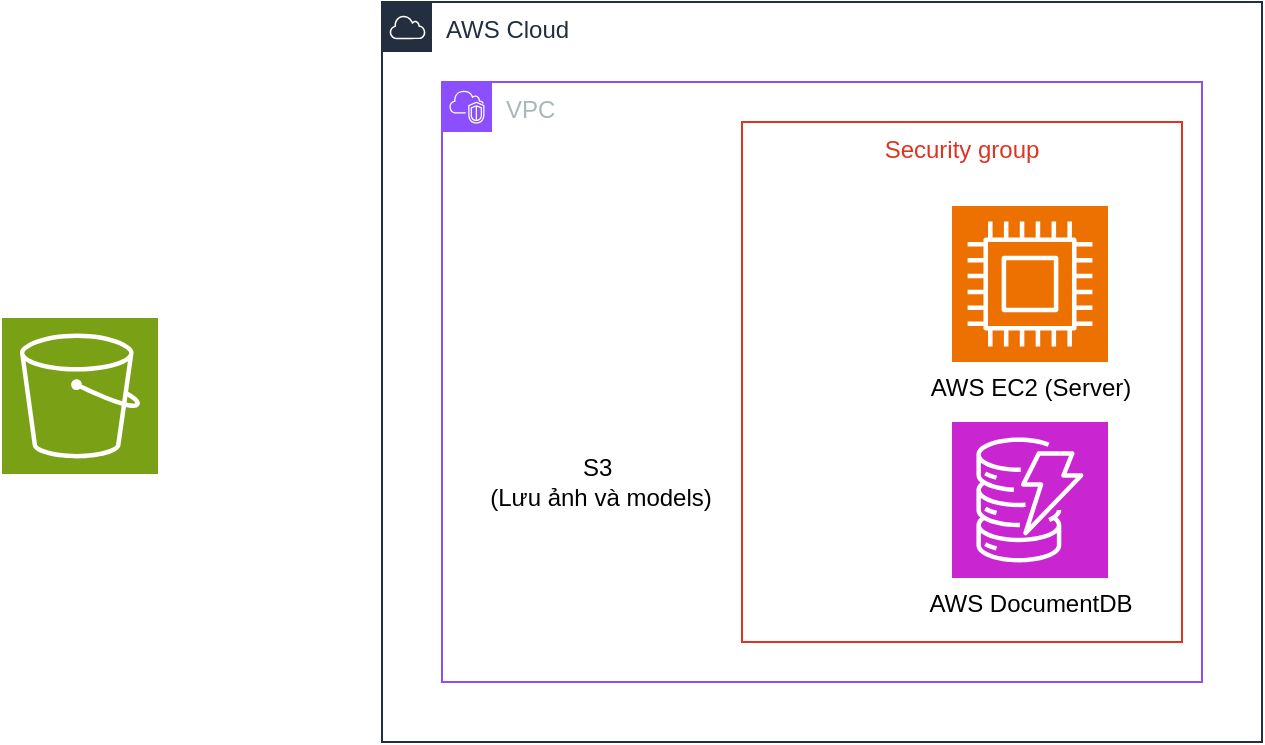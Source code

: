 <mxfile version="28.0.7">
  <diagram id="Ht1M8jgEwFfnCIfOTk4-" name="Page-1">
    <mxGraphModel dx="1021" dy="1488" grid="1" gridSize="10" guides="1" tooltips="1" connect="1" arrows="1" fold="1" page="1" pageScale="1" pageWidth="1169" pageHeight="827" math="0" shadow="0">
      <root>
        <mxCell id="0" />
        <mxCell id="1" parent="0" />
        <mxCell id="nc4VjtnP2-OY6bq7-KDS-1" value="AWS Cloud" style="points=[[0,0],[0.25,0],[0.5,0],[0.75,0],[1,0],[1,0.25],[1,0.5],[1,0.75],[1,1],[0.75,1],[0.5,1],[0.25,1],[0,1],[0,0.75],[0,0.5],[0,0.25]];outlineConnect=0;gradientColor=none;html=1;whiteSpace=wrap;fontSize=12;fontStyle=0;container=1;pointerEvents=0;collapsible=0;recursiveResize=0;shape=mxgraph.aws4.group;grIcon=mxgraph.aws4.group_aws_cloud;strokeColor=#232F3E;fillColor=none;verticalAlign=top;align=left;spacingLeft=30;fontColor=#232F3E;dashed=0;" vertex="1" parent="1">
          <mxGeometry x="330" y="-610" width="440" height="370" as="geometry" />
        </mxCell>
        <mxCell id="nc4VjtnP2-OY6bq7-KDS-3" value="VPC" style="points=[[0,0],[0.25,0],[0.5,0],[0.75,0],[1,0],[1,0.25],[1,0.5],[1,0.75],[1,1],[0.75,1],[0.5,1],[0.25,1],[0,1],[0,0.75],[0,0.5],[0,0.25]];outlineConnect=0;gradientColor=none;html=1;whiteSpace=wrap;fontSize=12;fontStyle=0;container=1;pointerEvents=0;collapsible=0;recursiveResize=0;shape=mxgraph.aws4.group;grIcon=mxgraph.aws4.group_vpc2;strokeColor=#8C4FFF;fillColor=none;verticalAlign=top;align=left;spacingLeft=30;fontColor=#AAB7B8;dashed=0;" vertex="1" parent="nc4VjtnP2-OY6bq7-KDS-1">
          <mxGeometry x="30" y="40" width="380" height="300" as="geometry" />
        </mxCell>
        <mxCell id="nc4VjtnP2-OY6bq7-KDS-9" value="S3&amp;nbsp;&lt;div&gt;(Lưu ảnh và models)&lt;/div&gt;" style="text;html=1;align=center;verticalAlign=middle;resizable=0;points=[];autosize=1;strokeColor=none;fillColor=none;" vertex="1" parent="nc4VjtnP2-OY6bq7-KDS-3">
          <mxGeometry x="14" y="180" width="130" height="40" as="geometry" />
        </mxCell>
        <mxCell id="nc4VjtnP2-OY6bq7-KDS-2" value="Security group" style="fillColor=none;strokeColor=#DD3522;verticalAlign=top;fontStyle=0;fontColor=#DD3522;whiteSpace=wrap;html=1;" vertex="1" parent="nc4VjtnP2-OY6bq7-KDS-1">
          <mxGeometry x="180" y="60" width="220" height="260" as="geometry" />
        </mxCell>
        <mxCell id="nc4VjtnP2-OY6bq7-KDS-6" value="AWS EC2 (Server)&lt;div&gt;&lt;br&gt;&lt;/div&gt;" style="text;html=1;align=center;verticalAlign=middle;resizable=0;points=[];autosize=1;strokeColor=none;fillColor=none;" vertex="1" parent="nc4VjtnP2-OY6bq7-KDS-1">
          <mxGeometry x="264" y="180" width="120" height="40" as="geometry" />
        </mxCell>
        <mxCell id="nc4VjtnP2-OY6bq7-KDS-4" value="" style="sketch=0;points=[[0,0,0],[0.25,0,0],[0.5,0,0],[0.75,0,0],[1,0,0],[0,1,0],[0.25,1,0],[0.5,1,0],[0.75,1,0],[1,1,0],[0,0.25,0],[0,0.5,0],[0,0.75,0],[1,0.25,0],[1,0.5,0],[1,0.75,0]];outlineConnect=0;fontColor=#232F3E;fillColor=#C925D1;strokeColor=#ffffff;dashed=0;verticalLabelPosition=bottom;verticalAlign=top;align=center;html=1;fontSize=12;fontStyle=0;aspect=fixed;shape=mxgraph.aws4.resourceIcon;resIcon=mxgraph.aws4.dynamodb;" vertex="1" parent="nc4VjtnP2-OY6bq7-KDS-1">
          <mxGeometry x="285" y="210" width="78" height="78" as="geometry" />
        </mxCell>
        <mxCell id="nc4VjtnP2-OY6bq7-KDS-7" value="AWS DocumentDB&lt;div&gt;&lt;br&gt;&lt;/div&gt;" style="text;html=1;align=center;verticalAlign=middle;resizable=0;points=[];autosize=1;strokeColor=none;fillColor=none;" vertex="1" parent="nc4VjtnP2-OY6bq7-KDS-1">
          <mxGeometry x="259" y="288" width="130" height="40" as="geometry" />
        </mxCell>
        <mxCell id="nc4VjtnP2-OY6bq7-KDS-5" value="" style="sketch=0;points=[[0,0,0],[0.25,0,0],[0.5,0,0],[0.75,0,0],[1,0,0],[0,1,0],[0.25,1,0],[0.5,1,0],[0.75,1,0],[1,1,0],[0,0.25,0],[0,0.5,0],[0,0.75,0],[1,0.25,0],[1,0.5,0],[1,0.75,0]];outlineConnect=0;fontColor=#232F3E;fillColor=#ED7100;strokeColor=#ffffff;dashed=0;verticalLabelPosition=bottom;verticalAlign=top;align=center;html=1;fontSize=12;fontStyle=0;aspect=fixed;shape=mxgraph.aws4.resourceIcon;resIcon=mxgraph.aws4.compute;" vertex="1" parent="nc4VjtnP2-OY6bq7-KDS-1">
          <mxGeometry x="285" y="102" width="78" height="78" as="geometry" />
        </mxCell>
        <mxCell id="nc4VjtnP2-OY6bq7-KDS-8" value="" style="sketch=0;points=[[0,0,0],[0.25,0,0],[0.5,0,0],[0.75,0,0],[1,0,0],[0,1,0],[0.25,1,0],[0.5,1,0],[0.75,1,0],[1,1,0],[0,0.25,0],[0,0.5,0],[0,0.75,0],[1,0.25,0],[1,0.5,0],[1,0.75,0]];outlineConnect=0;fontColor=#232F3E;fillColor=#7AA116;strokeColor=#ffffff;dashed=0;verticalLabelPosition=bottom;verticalAlign=top;align=center;html=1;fontSize=12;fontStyle=0;aspect=fixed;shape=mxgraph.aws4.resourceIcon;resIcon=mxgraph.aws4.s3;" vertex="1" parent="1">
          <mxGeometry x="140" y="-452" width="78" height="78" as="geometry" />
        </mxCell>
      </root>
    </mxGraphModel>
  </diagram>
</mxfile>
